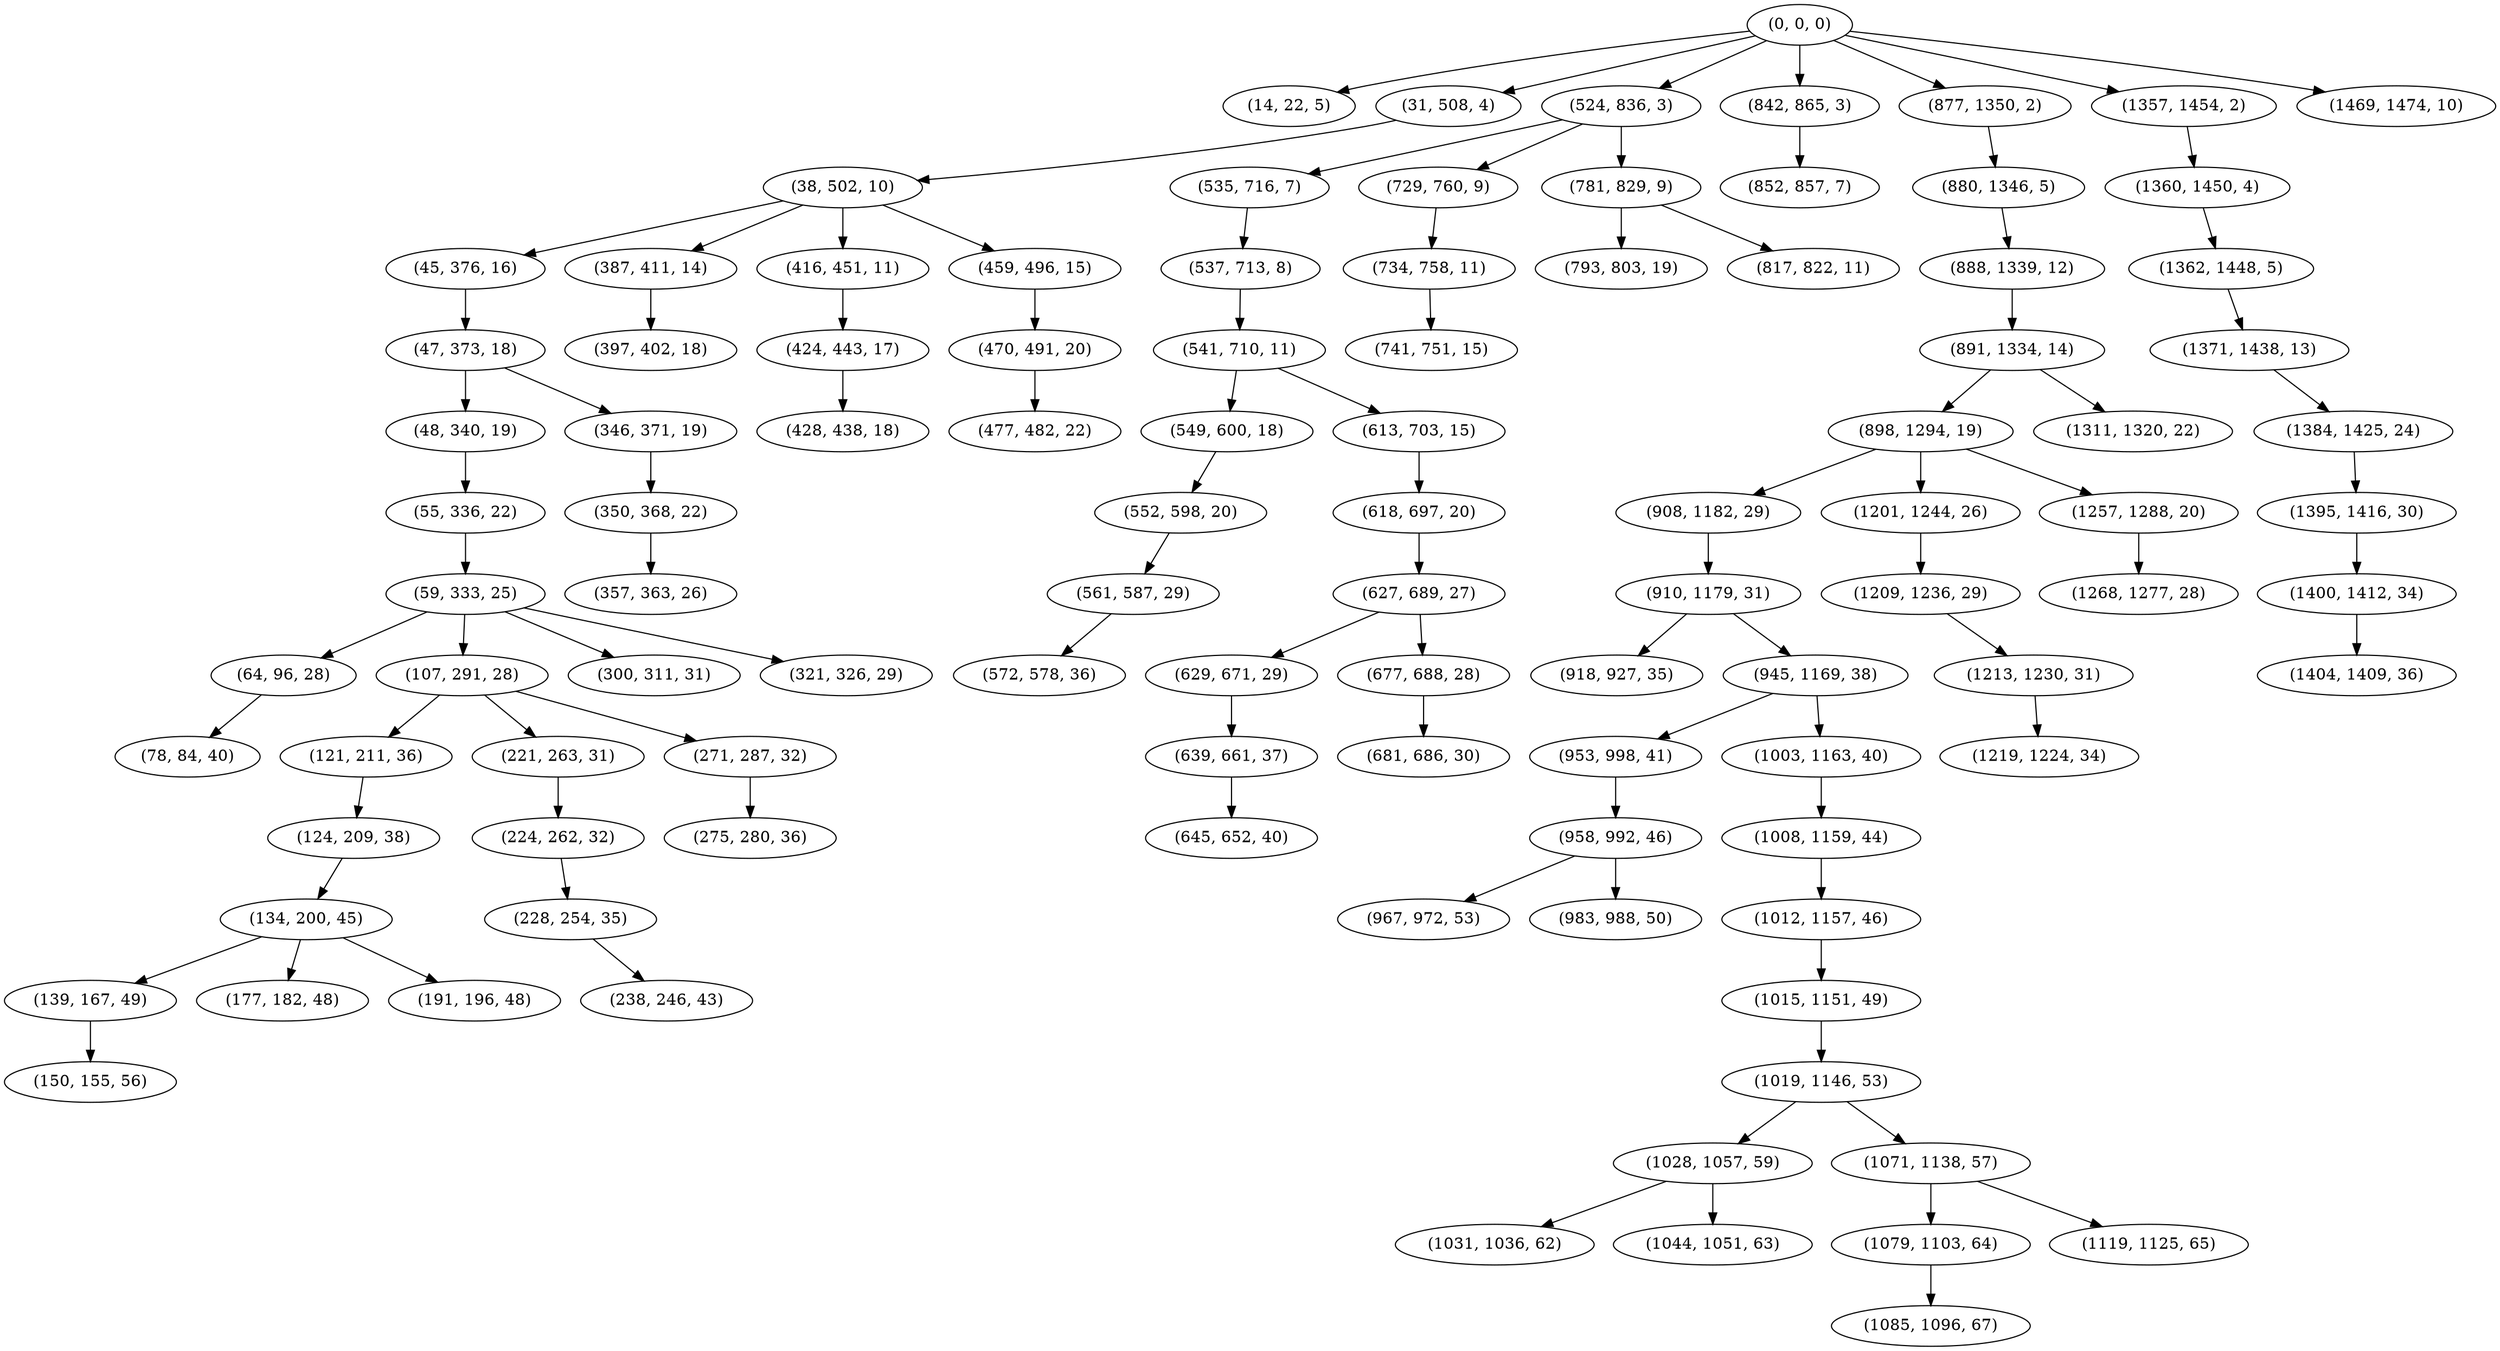 digraph tree {
    "(0, 0, 0)";
    "(14, 22, 5)";
    "(31, 508, 4)";
    "(38, 502, 10)";
    "(45, 376, 16)";
    "(47, 373, 18)";
    "(48, 340, 19)";
    "(55, 336, 22)";
    "(59, 333, 25)";
    "(64, 96, 28)";
    "(78, 84, 40)";
    "(107, 291, 28)";
    "(121, 211, 36)";
    "(124, 209, 38)";
    "(134, 200, 45)";
    "(139, 167, 49)";
    "(150, 155, 56)";
    "(177, 182, 48)";
    "(191, 196, 48)";
    "(221, 263, 31)";
    "(224, 262, 32)";
    "(228, 254, 35)";
    "(238, 246, 43)";
    "(271, 287, 32)";
    "(275, 280, 36)";
    "(300, 311, 31)";
    "(321, 326, 29)";
    "(346, 371, 19)";
    "(350, 368, 22)";
    "(357, 363, 26)";
    "(387, 411, 14)";
    "(397, 402, 18)";
    "(416, 451, 11)";
    "(424, 443, 17)";
    "(428, 438, 18)";
    "(459, 496, 15)";
    "(470, 491, 20)";
    "(477, 482, 22)";
    "(524, 836, 3)";
    "(535, 716, 7)";
    "(537, 713, 8)";
    "(541, 710, 11)";
    "(549, 600, 18)";
    "(552, 598, 20)";
    "(561, 587, 29)";
    "(572, 578, 36)";
    "(613, 703, 15)";
    "(618, 697, 20)";
    "(627, 689, 27)";
    "(629, 671, 29)";
    "(639, 661, 37)";
    "(645, 652, 40)";
    "(677, 688, 28)";
    "(681, 686, 30)";
    "(729, 760, 9)";
    "(734, 758, 11)";
    "(741, 751, 15)";
    "(781, 829, 9)";
    "(793, 803, 19)";
    "(817, 822, 11)";
    "(842, 865, 3)";
    "(852, 857, 7)";
    "(877, 1350, 2)";
    "(880, 1346, 5)";
    "(888, 1339, 12)";
    "(891, 1334, 14)";
    "(898, 1294, 19)";
    "(908, 1182, 29)";
    "(910, 1179, 31)";
    "(918, 927, 35)";
    "(945, 1169, 38)";
    "(953, 998, 41)";
    "(958, 992, 46)";
    "(967, 972, 53)";
    "(983, 988, 50)";
    "(1003, 1163, 40)";
    "(1008, 1159, 44)";
    "(1012, 1157, 46)";
    "(1015, 1151, 49)";
    "(1019, 1146, 53)";
    "(1028, 1057, 59)";
    "(1031, 1036, 62)";
    "(1044, 1051, 63)";
    "(1071, 1138, 57)";
    "(1079, 1103, 64)";
    "(1085, 1096, 67)";
    "(1119, 1125, 65)";
    "(1201, 1244, 26)";
    "(1209, 1236, 29)";
    "(1213, 1230, 31)";
    "(1219, 1224, 34)";
    "(1257, 1288, 20)";
    "(1268, 1277, 28)";
    "(1311, 1320, 22)";
    "(1357, 1454, 2)";
    "(1360, 1450, 4)";
    "(1362, 1448, 5)";
    "(1371, 1438, 13)";
    "(1384, 1425, 24)";
    "(1395, 1416, 30)";
    "(1400, 1412, 34)";
    "(1404, 1409, 36)";
    "(1469, 1474, 10)";
    "(0, 0, 0)" -> "(14, 22, 5)";
    "(0, 0, 0)" -> "(31, 508, 4)";
    "(0, 0, 0)" -> "(524, 836, 3)";
    "(0, 0, 0)" -> "(842, 865, 3)";
    "(0, 0, 0)" -> "(877, 1350, 2)";
    "(0, 0, 0)" -> "(1357, 1454, 2)";
    "(0, 0, 0)" -> "(1469, 1474, 10)";
    "(31, 508, 4)" -> "(38, 502, 10)";
    "(38, 502, 10)" -> "(45, 376, 16)";
    "(38, 502, 10)" -> "(387, 411, 14)";
    "(38, 502, 10)" -> "(416, 451, 11)";
    "(38, 502, 10)" -> "(459, 496, 15)";
    "(45, 376, 16)" -> "(47, 373, 18)";
    "(47, 373, 18)" -> "(48, 340, 19)";
    "(47, 373, 18)" -> "(346, 371, 19)";
    "(48, 340, 19)" -> "(55, 336, 22)";
    "(55, 336, 22)" -> "(59, 333, 25)";
    "(59, 333, 25)" -> "(64, 96, 28)";
    "(59, 333, 25)" -> "(107, 291, 28)";
    "(59, 333, 25)" -> "(300, 311, 31)";
    "(59, 333, 25)" -> "(321, 326, 29)";
    "(64, 96, 28)" -> "(78, 84, 40)";
    "(107, 291, 28)" -> "(121, 211, 36)";
    "(107, 291, 28)" -> "(221, 263, 31)";
    "(107, 291, 28)" -> "(271, 287, 32)";
    "(121, 211, 36)" -> "(124, 209, 38)";
    "(124, 209, 38)" -> "(134, 200, 45)";
    "(134, 200, 45)" -> "(139, 167, 49)";
    "(134, 200, 45)" -> "(177, 182, 48)";
    "(134, 200, 45)" -> "(191, 196, 48)";
    "(139, 167, 49)" -> "(150, 155, 56)";
    "(221, 263, 31)" -> "(224, 262, 32)";
    "(224, 262, 32)" -> "(228, 254, 35)";
    "(228, 254, 35)" -> "(238, 246, 43)";
    "(271, 287, 32)" -> "(275, 280, 36)";
    "(346, 371, 19)" -> "(350, 368, 22)";
    "(350, 368, 22)" -> "(357, 363, 26)";
    "(387, 411, 14)" -> "(397, 402, 18)";
    "(416, 451, 11)" -> "(424, 443, 17)";
    "(424, 443, 17)" -> "(428, 438, 18)";
    "(459, 496, 15)" -> "(470, 491, 20)";
    "(470, 491, 20)" -> "(477, 482, 22)";
    "(524, 836, 3)" -> "(535, 716, 7)";
    "(524, 836, 3)" -> "(729, 760, 9)";
    "(524, 836, 3)" -> "(781, 829, 9)";
    "(535, 716, 7)" -> "(537, 713, 8)";
    "(537, 713, 8)" -> "(541, 710, 11)";
    "(541, 710, 11)" -> "(549, 600, 18)";
    "(541, 710, 11)" -> "(613, 703, 15)";
    "(549, 600, 18)" -> "(552, 598, 20)";
    "(552, 598, 20)" -> "(561, 587, 29)";
    "(561, 587, 29)" -> "(572, 578, 36)";
    "(613, 703, 15)" -> "(618, 697, 20)";
    "(618, 697, 20)" -> "(627, 689, 27)";
    "(627, 689, 27)" -> "(629, 671, 29)";
    "(627, 689, 27)" -> "(677, 688, 28)";
    "(629, 671, 29)" -> "(639, 661, 37)";
    "(639, 661, 37)" -> "(645, 652, 40)";
    "(677, 688, 28)" -> "(681, 686, 30)";
    "(729, 760, 9)" -> "(734, 758, 11)";
    "(734, 758, 11)" -> "(741, 751, 15)";
    "(781, 829, 9)" -> "(793, 803, 19)";
    "(781, 829, 9)" -> "(817, 822, 11)";
    "(842, 865, 3)" -> "(852, 857, 7)";
    "(877, 1350, 2)" -> "(880, 1346, 5)";
    "(880, 1346, 5)" -> "(888, 1339, 12)";
    "(888, 1339, 12)" -> "(891, 1334, 14)";
    "(891, 1334, 14)" -> "(898, 1294, 19)";
    "(891, 1334, 14)" -> "(1311, 1320, 22)";
    "(898, 1294, 19)" -> "(908, 1182, 29)";
    "(898, 1294, 19)" -> "(1201, 1244, 26)";
    "(898, 1294, 19)" -> "(1257, 1288, 20)";
    "(908, 1182, 29)" -> "(910, 1179, 31)";
    "(910, 1179, 31)" -> "(918, 927, 35)";
    "(910, 1179, 31)" -> "(945, 1169, 38)";
    "(945, 1169, 38)" -> "(953, 998, 41)";
    "(945, 1169, 38)" -> "(1003, 1163, 40)";
    "(953, 998, 41)" -> "(958, 992, 46)";
    "(958, 992, 46)" -> "(967, 972, 53)";
    "(958, 992, 46)" -> "(983, 988, 50)";
    "(1003, 1163, 40)" -> "(1008, 1159, 44)";
    "(1008, 1159, 44)" -> "(1012, 1157, 46)";
    "(1012, 1157, 46)" -> "(1015, 1151, 49)";
    "(1015, 1151, 49)" -> "(1019, 1146, 53)";
    "(1019, 1146, 53)" -> "(1028, 1057, 59)";
    "(1019, 1146, 53)" -> "(1071, 1138, 57)";
    "(1028, 1057, 59)" -> "(1031, 1036, 62)";
    "(1028, 1057, 59)" -> "(1044, 1051, 63)";
    "(1071, 1138, 57)" -> "(1079, 1103, 64)";
    "(1071, 1138, 57)" -> "(1119, 1125, 65)";
    "(1079, 1103, 64)" -> "(1085, 1096, 67)";
    "(1201, 1244, 26)" -> "(1209, 1236, 29)";
    "(1209, 1236, 29)" -> "(1213, 1230, 31)";
    "(1213, 1230, 31)" -> "(1219, 1224, 34)";
    "(1257, 1288, 20)" -> "(1268, 1277, 28)";
    "(1357, 1454, 2)" -> "(1360, 1450, 4)";
    "(1360, 1450, 4)" -> "(1362, 1448, 5)";
    "(1362, 1448, 5)" -> "(1371, 1438, 13)";
    "(1371, 1438, 13)" -> "(1384, 1425, 24)";
    "(1384, 1425, 24)" -> "(1395, 1416, 30)";
    "(1395, 1416, 30)" -> "(1400, 1412, 34)";
    "(1400, 1412, 34)" -> "(1404, 1409, 36)";
}
